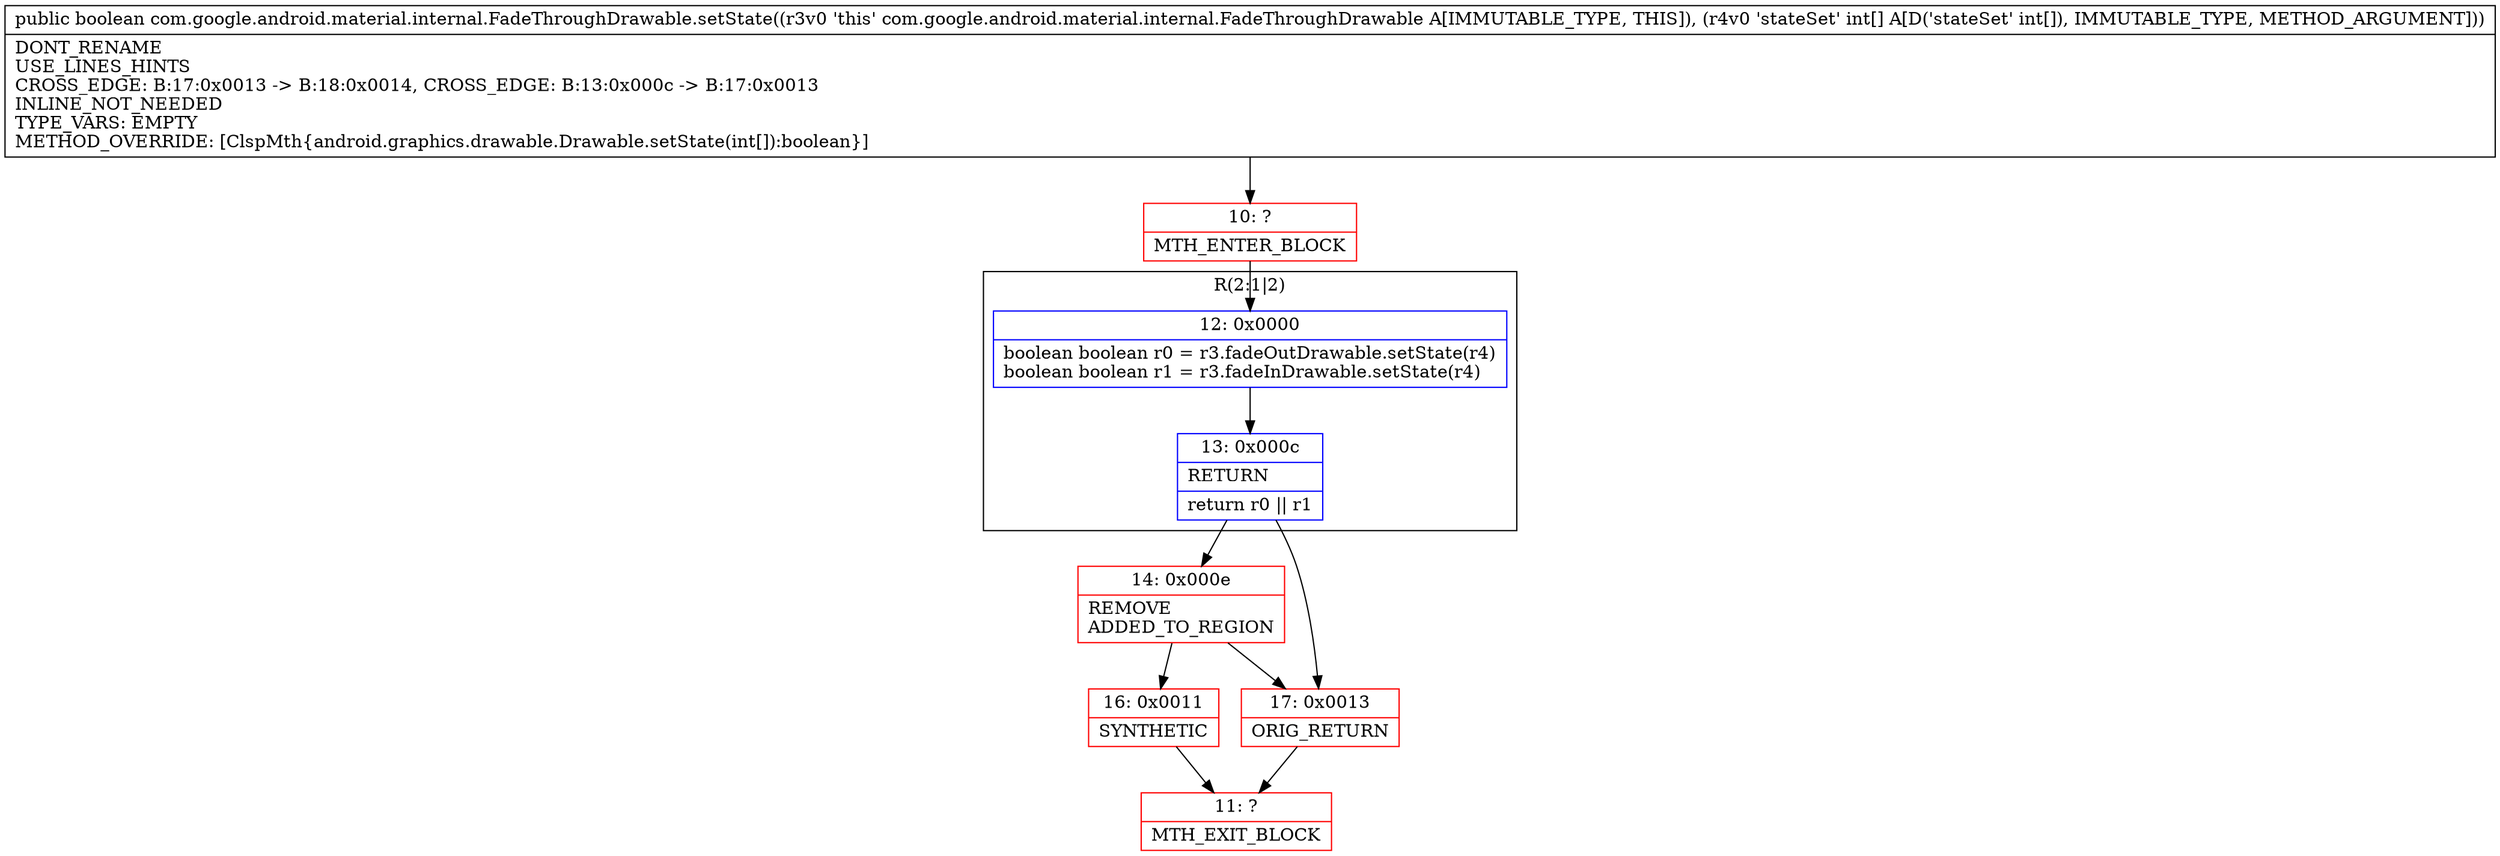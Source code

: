 digraph "CFG forcom.google.android.material.internal.FadeThroughDrawable.setState([I)Z" {
subgraph cluster_Region_1418632612 {
label = "R(2:1|2)";
node [shape=record,color=blue];
Node_12 [shape=record,label="{12\:\ 0x0000|boolean boolean r0 = r3.fadeOutDrawable.setState(r4)\lboolean boolean r1 = r3.fadeInDrawable.setState(r4)\l}"];
Node_13 [shape=record,label="{13\:\ 0x000c|RETURN\l|return r0 \|\| r1\l}"];
}
Node_10 [shape=record,color=red,label="{10\:\ ?|MTH_ENTER_BLOCK\l}"];
Node_14 [shape=record,color=red,label="{14\:\ 0x000e|REMOVE\lADDED_TO_REGION\l}"];
Node_16 [shape=record,color=red,label="{16\:\ 0x0011|SYNTHETIC\l}"];
Node_11 [shape=record,color=red,label="{11\:\ ?|MTH_EXIT_BLOCK\l}"];
Node_17 [shape=record,color=red,label="{17\:\ 0x0013|ORIG_RETURN\l}"];
MethodNode[shape=record,label="{public boolean com.google.android.material.internal.FadeThroughDrawable.setState((r3v0 'this' com.google.android.material.internal.FadeThroughDrawable A[IMMUTABLE_TYPE, THIS]), (r4v0 'stateSet' int[] A[D('stateSet' int[]), IMMUTABLE_TYPE, METHOD_ARGUMENT]))  | DONT_RENAME\lUSE_LINES_HINTS\lCROSS_EDGE: B:17:0x0013 \-\> B:18:0x0014, CROSS_EDGE: B:13:0x000c \-\> B:17:0x0013\lINLINE_NOT_NEEDED\lTYPE_VARS: EMPTY\lMETHOD_OVERRIDE: [ClspMth\{android.graphics.drawable.Drawable.setState(int[]):boolean\}]\l}"];
MethodNode -> Node_10;Node_12 -> Node_13;
Node_13 -> Node_14;
Node_13 -> Node_17;
Node_10 -> Node_12;
Node_14 -> Node_16;
Node_14 -> Node_17;
Node_16 -> Node_11;
Node_17 -> Node_11;
}

